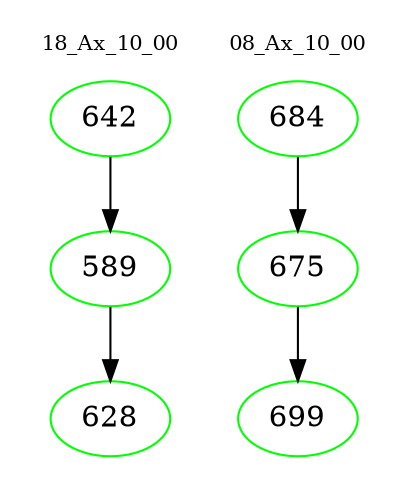 digraph{
subgraph cluster_0 {
color = white
label = "18_Ax_10_00";
fontsize=10;
T0_642 [label="642", color="green"]
T0_642 -> T0_589 [color="black"]
T0_589 [label="589", color="green"]
T0_589 -> T0_628 [color="black"]
T0_628 [label="628", color="green"]
}
subgraph cluster_1 {
color = white
label = "08_Ax_10_00";
fontsize=10;
T1_684 [label="684", color="green"]
T1_684 -> T1_675 [color="black"]
T1_675 [label="675", color="green"]
T1_675 -> T1_699 [color="black"]
T1_699 [label="699", color="green"]
}
}
